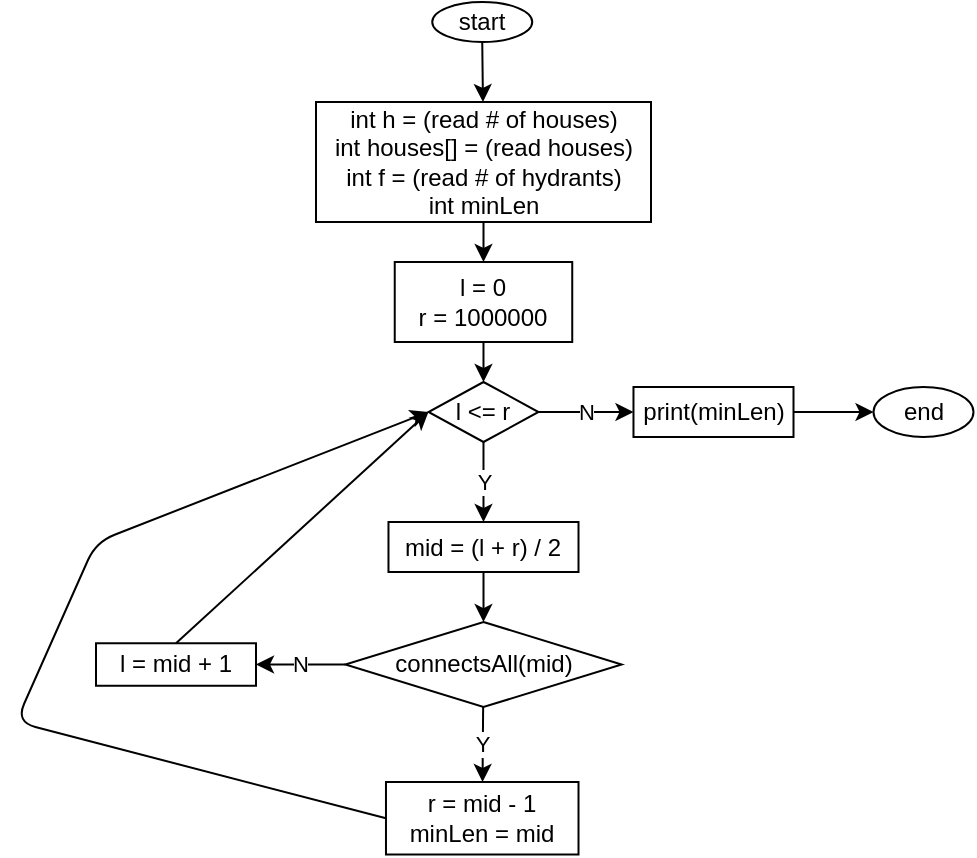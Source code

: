 <mxfile>
    <diagram id="QyVkIBkOrX0Bcn6KgalT" name="main">
        <mxGraphModel dx="704" dy="226" grid="1" gridSize="10" guides="1" tooltips="1" connect="1" arrows="1" fold="1" page="1" pageScale="1" pageWidth="850" pageHeight="1100" math="0" shadow="0">
            <root>
                <mxCell id="0"/>
                <mxCell id="1" parent="0"/>
                <mxCell id="4" value="" style="edgeStyle=none;html=1;" parent="1" source="2" target="3" edge="1">
                    <mxGeometry relative="1" as="geometry"/>
                </mxCell>
                <mxCell id="2" value="start" style="ellipse;whiteSpace=wrap;html=1;" parent="1" vertex="1">
                    <mxGeometry x="258.12" y="30" width="50" height="20" as="geometry"/>
                </mxCell>
                <mxCell id="8" value="" style="edgeStyle=none;html=1;" parent="1" source="3" target="7" edge="1">
                    <mxGeometry relative="1" as="geometry"/>
                </mxCell>
                <mxCell id="3" value="int h = (read # of houses)&lt;br&gt;int houses[] = (read houses)&lt;br&gt;int f = (read # of hydrants)&lt;br&gt;int minLen" style="whiteSpace=wrap;html=1;" parent="1" vertex="1">
                    <mxGeometry x="200" y="80" width="167.5" height="60" as="geometry"/>
                </mxCell>
                <mxCell id="10" value="" style="edgeStyle=none;html=1;" parent="1" source="7" target="9" edge="1">
                    <mxGeometry relative="1" as="geometry"/>
                </mxCell>
                <mxCell id="7" value="l = 0&lt;br&gt;r = 1000000" style="whiteSpace=wrap;html=1;" parent="1" vertex="1">
                    <mxGeometry x="239.37" y="160" width="88.75" height="40" as="geometry"/>
                </mxCell>
                <mxCell id="-coCAAHgiRWkXLJY6Ewl-11" value="N" style="edgeStyle=none;html=1;" parent="1" source="9" target="-coCAAHgiRWkXLJY6Ewl-10" edge="1">
                    <mxGeometry relative="1" as="geometry"/>
                </mxCell>
                <mxCell id="-coCAAHgiRWkXLJY6Ewl-15" value="Y" style="edgeStyle=none;html=1;" parent="1" source="9" target="-coCAAHgiRWkXLJY6Ewl-14" edge="1">
                    <mxGeometry relative="1" as="geometry"/>
                </mxCell>
                <mxCell id="9" value="l &amp;lt;= r" style="rhombus;whiteSpace=wrap;html=1;" parent="1" vertex="1">
                    <mxGeometry x="256.25" y="220" width="54.99" height="30" as="geometry"/>
                </mxCell>
                <mxCell id="-coCAAHgiRWkXLJY6Ewl-13" value="" style="edgeStyle=none;html=1;" parent="1" source="-coCAAHgiRWkXLJY6Ewl-10" target="-coCAAHgiRWkXLJY6Ewl-12" edge="1">
                    <mxGeometry relative="1" as="geometry"/>
                </mxCell>
                <mxCell id="-coCAAHgiRWkXLJY6Ewl-10" value="print(minLen)" style="whiteSpace=wrap;html=1;" parent="1" vertex="1">
                    <mxGeometry x="358.74" y="222.5" width="80.01" height="25" as="geometry"/>
                </mxCell>
                <mxCell id="-coCAAHgiRWkXLJY6Ewl-12" value="end" style="ellipse;whiteSpace=wrap;html=1;" parent="1" vertex="1">
                    <mxGeometry x="478.75" y="222.5" width="50" height="25" as="geometry"/>
                </mxCell>
                <mxCell id="-coCAAHgiRWkXLJY6Ewl-17" value="" style="edgeStyle=none;html=1;" parent="1" source="-coCAAHgiRWkXLJY6Ewl-14" target="-coCAAHgiRWkXLJY6Ewl-16" edge="1">
                    <mxGeometry relative="1" as="geometry"/>
                </mxCell>
                <mxCell id="-coCAAHgiRWkXLJY6Ewl-14" value="mid = (l + r) / 2" style="whiteSpace=wrap;html=1;" parent="1" vertex="1">
                    <mxGeometry x="236.24" y="290" width="95.01" height="25" as="geometry"/>
                </mxCell>
                <mxCell id="-coCAAHgiRWkXLJY6Ewl-19" value="N" style="edgeStyle=none;html=1;" parent="1" source="-coCAAHgiRWkXLJY6Ewl-16" target="-coCAAHgiRWkXLJY6Ewl-18" edge="1">
                    <mxGeometry relative="1" as="geometry"/>
                </mxCell>
                <mxCell id="-coCAAHgiRWkXLJY6Ewl-22" value="Y" style="edgeStyle=none;html=1;" parent="1" source="-coCAAHgiRWkXLJY6Ewl-16" target="-coCAAHgiRWkXLJY6Ewl-21" edge="1">
                    <mxGeometry relative="1" as="geometry"/>
                </mxCell>
                <mxCell id="-coCAAHgiRWkXLJY6Ewl-16" value="connectsAll(mid)" style="rhombus;whiteSpace=wrap;html=1;" parent="1" vertex="1">
                    <mxGeometry x="214.67" y="340" width="138.14" height="42.5" as="geometry"/>
                </mxCell>
                <mxCell id="-coCAAHgiRWkXLJY6Ewl-20" style="edgeStyle=none;html=1;exitX=0.5;exitY=0;exitDx=0;exitDy=0;entryX=0;entryY=0.5;entryDx=0;entryDy=0;" parent="1" source="-coCAAHgiRWkXLJY6Ewl-18" target="9" edge="1">
                    <mxGeometry relative="1" as="geometry"/>
                </mxCell>
                <mxCell id="-coCAAHgiRWkXLJY6Ewl-18" value="l = mid + 1" style="whiteSpace=wrap;html=1;" parent="1" vertex="1">
                    <mxGeometry x="90" y="350.63" width="80" height="21.25" as="geometry"/>
                </mxCell>
                <mxCell id="-coCAAHgiRWkXLJY6Ewl-23" style="edgeStyle=none;html=1;exitX=0;exitY=0.5;exitDx=0;exitDy=0;entryX=0;entryY=0.5;entryDx=0;entryDy=0;" parent="1" source="-coCAAHgiRWkXLJY6Ewl-21" target="9" edge="1">
                    <mxGeometry relative="1" as="geometry">
                        <Array as="points">
                            <mxPoint x="50" y="390"/>
                            <mxPoint x="90" y="300"/>
                        </Array>
                    </mxGeometry>
                </mxCell>
                <mxCell id="-coCAAHgiRWkXLJY6Ewl-21" value="r = mid - 1&lt;br&gt;minLen = mid" style="whiteSpace=wrap;html=1;" parent="1" vertex="1">
                    <mxGeometry x="234.99" y="420" width="96.26" height="36.25" as="geometry"/>
                </mxCell>
            </root>
        </mxGraphModel>
    </diagram>
    <diagram id="bX6vdtLipHH2bT0xM-UE" name="connectsAll">
        <mxGraphModel dx="704" dy="433" grid="1" gridSize="10" guides="1" tooltips="1" connect="1" arrows="1" fold="1" page="1" pageScale="1" pageWidth="850" pageHeight="1100" math="0" shadow="0">
            <root>
                <mxCell id="0"/>
                <mxCell id="1" parent="0"/>
                <mxCell id="tBs-6nuV-7oXEuhNrBcR-2" value="" style="edgeStyle=none;html=1;" parent="1" source="2GrpjXI9hi-jT8Rj1izM-1" target="tBs-6nuV-7oXEuhNrBcR-1" edge="1">
                    <mxGeometry relative="1" as="geometry"/>
                </mxCell>
                <mxCell id="2GrpjXI9hi-jT8Rj1izM-1" value="int i = 0" style="rounded=0;whiteSpace=wrap;html=1;" parent="1" vertex="1">
                    <mxGeometry x="110" y="80" width="70" height="20" as="geometry"/>
                </mxCell>
                <mxCell id="0TvWAq6WC2wfl3pjtaT5-1" value="" style="edgeStyle=none;html=1;" edge="1" parent="1" source="tBs-6nuV-7oXEuhNrBcR-1" target="I9LI4nwmGYRM0Ygmt6fR-1">
                    <mxGeometry relative="1" as="geometry"/>
                </mxCell>
                <mxCell id="0TvWAq6WC2wfl3pjtaT5-3" value="" style="edgeStyle=none;html=1;" edge="1" parent="1" source="tBs-6nuV-7oXEuhNrBcR-1" target="0TvWAq6WC2wfl3pjtaT5-2">
                    <mxGeometry relative="1" as="geometry"/>
                </mxCell>
                <mxCell id="tBs-6nuV-7oXEuhNrBcR-1" value="i &amp;lt; h&lt;br&gt;i++" style="rhombus;whiteSpace=wrap;html=1;rounded=0;" parent="1" vertex="1">
                    <mxGeometry x="112.5" y="150" width="65" height="50" as="geometry"/>
                </mxCell>
                <mxCell id="I9LI4nwmGYRM0Ygmt6fR-3" value="N" style="edgeStyle=none;html=1;" parent="1" source="I9LI4nwmGYRM0Ygmt6fR-1" target="I9LI4nwmGYRM0Ygmt6fR-2" edge="1">
                    <mxGeometry relative="1" as="geometry"/>
                </mxCell>
                <mxCell id="I9LI4nwmGYRM0Ygmt6fR-5" value="" style="edgeStyle=none;html=1;" parent="1" source="I9LI4nwmGYRM0Ygmt6fR-1" target="I9LI4nwmGYRM0Ygmt6fR-4" edge="1">
                    <mxGeometry relative="1" as="geometry"/>
                </mxCell>
                <mxCell id="I9LI4nwmGYRM0Ygmt6fR-1" value="curF&amp;nbsp; &amp;gt; f" style="rhombus;whiteSpace=wrap;html=1;rounded=0;" parent="1" vertex="1">
                    <mxGeometry x="100" y="245" width="80" height="40" as="geometry"/>
                </mxCell>
                <mxCell id="I9LI4nwmGYRM0Ygmt6fR-2" value="return false" style="rounded=0;whiteSpace=wrap;html=1;" parent="1" vertex="1">
                    <mxGeometry x="230" y="255" width="80" height="30" as="geometry"/>
                </mxCell>
                <mxCell id="I9LI4nwmGYRM0Ygmt6fR-4" value="return true" style="rounded=0;whiteSpace=wrap;html=1;" parent="1" vertex="1">
                    <mxGeometry x="110" y="350" width="80" height="30" as="geometry"/>
                </mxCell>
                <mxCell id="0TvWAq6WC2wfl3pjtaT5-2" value="i &amp;lt; h&lt;br&gt;i++" style="rhombus;whiteSpace=wrap;html=1;rounded=0;" vertex="1" parent="1">
                    <mxGeometry x="220" y="150" width="65" height="50" as="geometry"/>
                </mxCell>
            </root>
        </mxGraphModel>
    </diagram>
</mxfile>